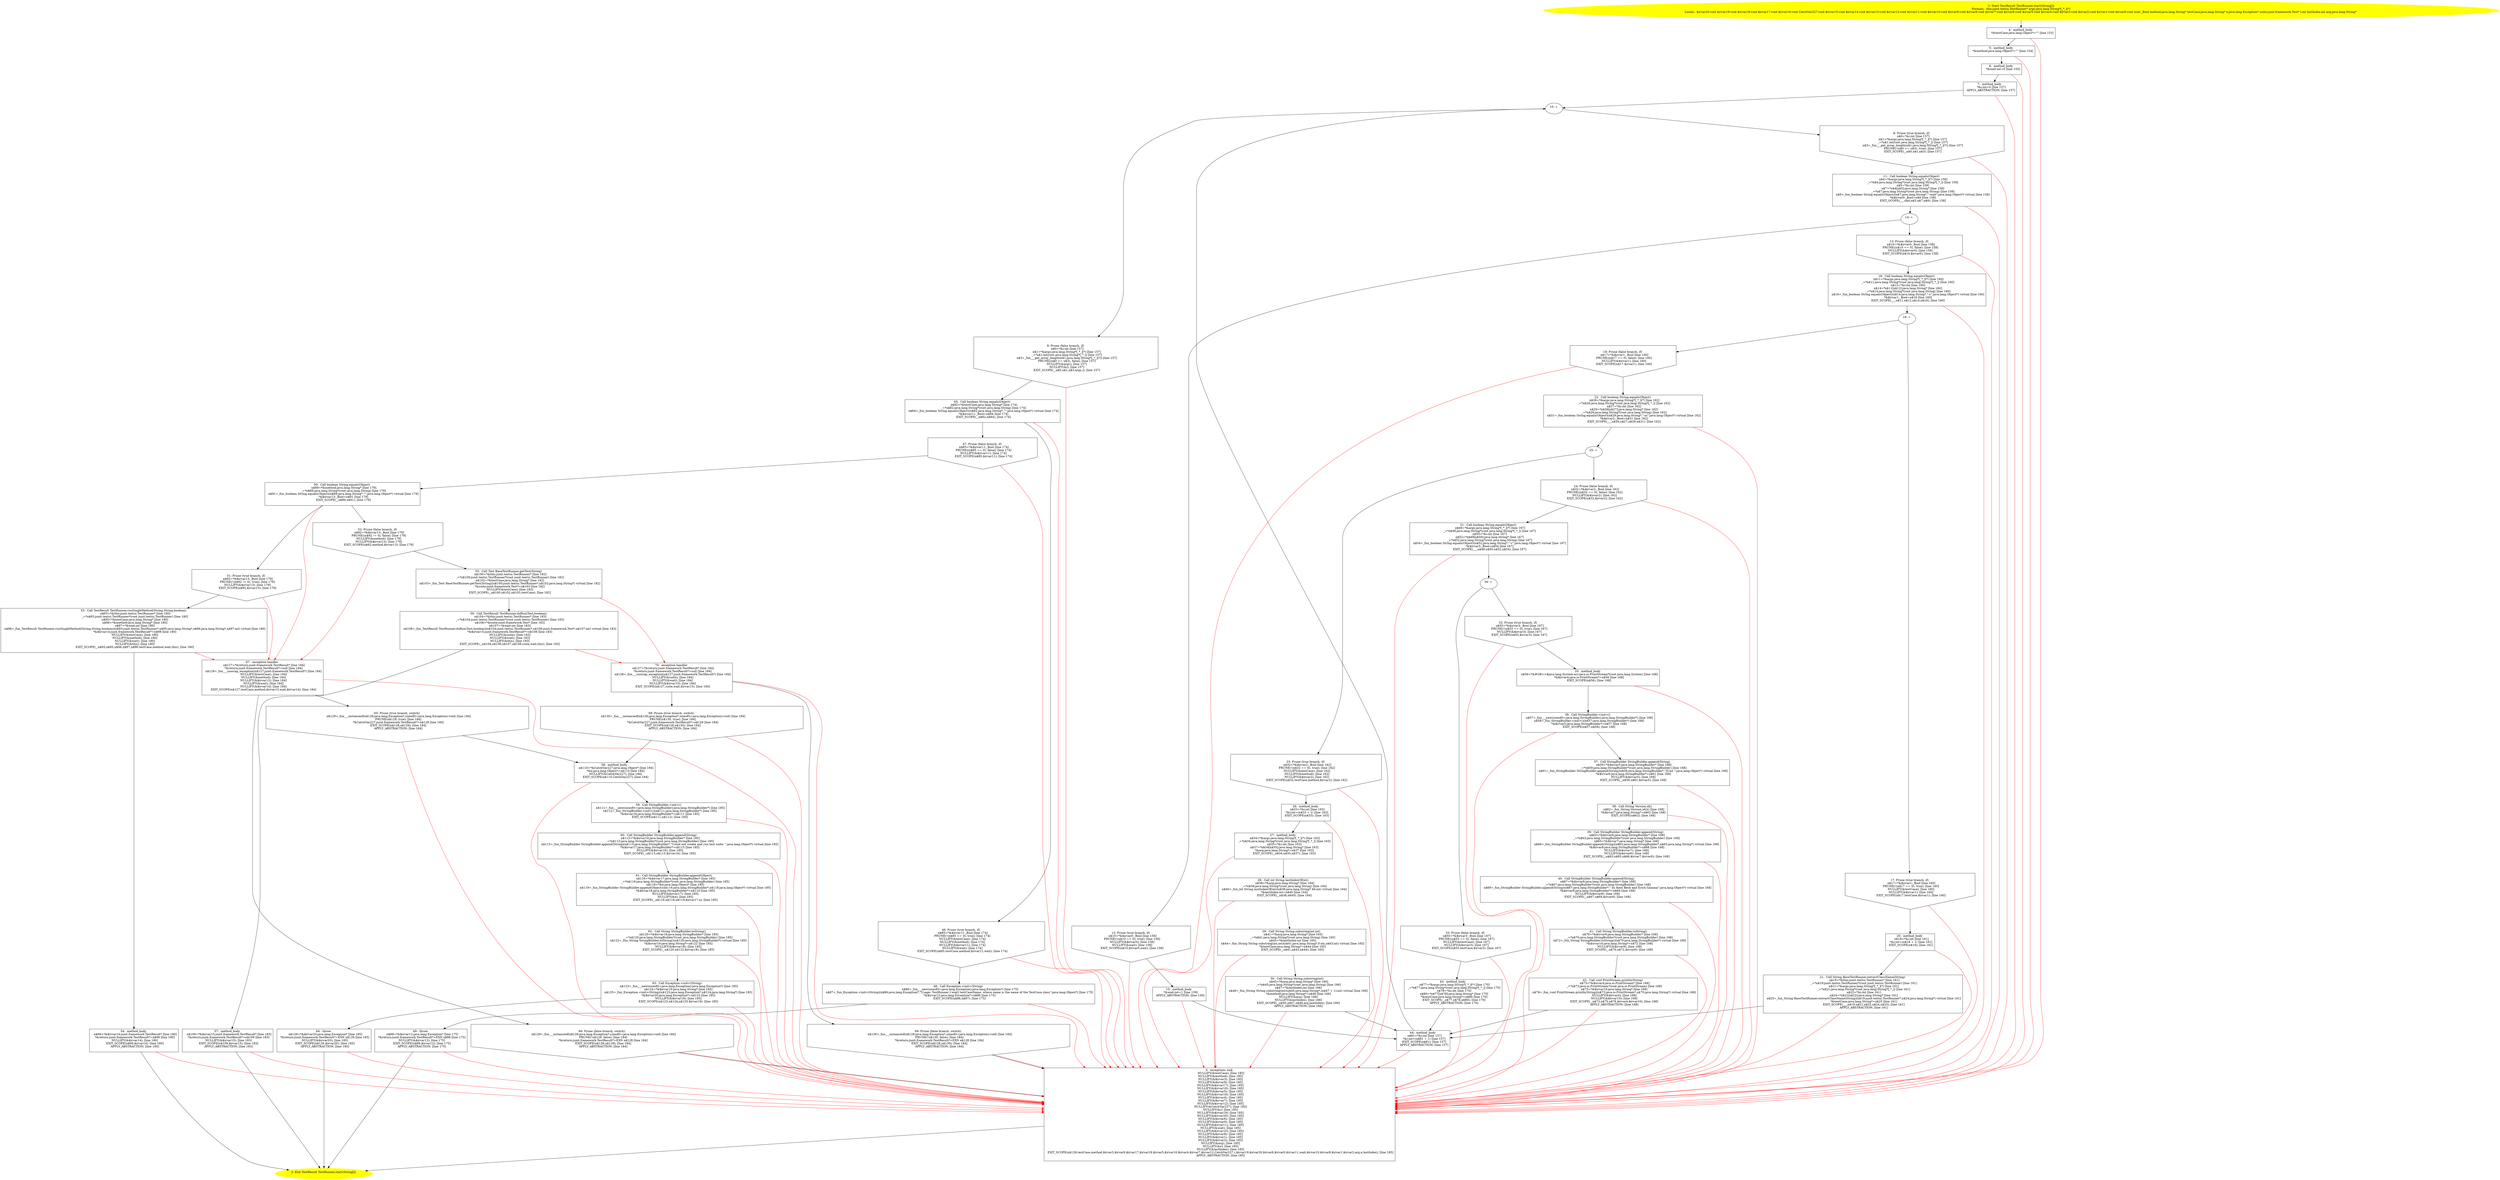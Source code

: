 /* @generated */
digraph cfg {
"junit.textui.TestRunner.start(java.lang.String[]):junit.framework.TestResult.4797564da1a560ee418d4e8c1b2e11b8_1" [label="1: Start TestResult TestRunner.start(String[])\nFormals:  this:junit.textui.TestRunner* args:java.lang.String*[_*_](*)\nLocals:  $irvar20:void $irvar19:void $irvar18:void $irvar17:void $irvar16:void CatchVar227:void $irvar15:void $irvar14:void $irvar13:void $irvar12:void $irvar11:void $irvar10:void $irvar9:void $irvar8:void $irvar7:void $irvar6:void $irvar5:void $irvar4:void $irvar3:void $irvar2:void $irvar1:void $irvar0:void wait:_Bool method:java.lang.String* testCase:java.lang.String* e:java.lang.Exception* suite:junit.framework.Test* i:int lastIndex:int arg:java.lang.String* \n  " color=yellow style=filled]
	

	 "junit.textui.TestRunner.start(java.lang.String[]):junit.framework.TestResult.4797564da1a560ee418d4e8c1b2e11b8_1" -> "junit.textui.TestRunner.start(java.lang.String[]):junit.framework.TestResult.4797564da1a560ee418d4e8c1b2e11b8_4" ;
"junit.textui.TestRunner.start(java.lang.String[]):junit.framework.TestResult.4797564da1a560ee418d4e8c1b2e11b8_2" [label="2: Exit TestResult TestRunner.start(String[]) \n  " color=yellow style=filled]
	

"junit.textui.TestRunner.start(java.lang.String[]):junit.framework.TestResult.4797564da1a560ee418d4e8c1b2e11b8_3" [label="3:  exceptions sink \n   NULLIFY(&testCase); [line 185]\n  NULLIFY(&method); [line 185]\n  NULLIFY(&$irvar3); [line 185]\n  NULLIFY(&$irvar9); [line 185]\n  NULLIFY(&$irvar17); [line 185]\n  NULLIFY(&$irvar18); [line 185]\n  NULLIFY(&$irvar5); [line 185]\n  NULLIFY(&$irvar16); [line 185]\n  NULLIFY(&$irvar4); [line 185]\n  NULLIFY(&$irvar7); [line 185]\n  NULLIFY(&$irvar12); [line 185]\n  NULLIFY(&CatchVar227); [line 185]\n  NULLIFY(&i); [line 185]\n  NULLIFY(&$irvar19); [line 185]\n  NULLIFY(&$irvar20); [line 185]\n  NULLIFY(&$irvar6); [line 185]\n  NULLIFY(&$irvar0); [line 185]\n  NULLIFY(&$irvar11); [line 185]\n  NULLIFY(&wait); [line 185]\n  NULLIFY(&$irvar10); [line 185]\n  NULLIFY(&$irvar8); [line 185]\n  NULLIFY(&$irvar1); [line 185]\n  NULLIFY(&$irvar2); [line 185]\n  NULLIFY(&arg); [line 185]\n  NULLIFY(&e); [line 185]\n  NULLIFY(&lastIndex); [line 185]\n  EXIT_SCOPE(n$128,testCase,method,$irvar3,$irvar9,$irvar17,$irvar18,$irvar5,$irvar16,$irvar4,$irvar7,$irvar12,CatchVar227,i,$irvar19,$irvar20,$irvar6,$irvar0,$irvar11,wait,$irvar10,$irvar8,$irvar1,$irvar2,arg,e,lastIndex); [line 185]\n  APPLY_ABSTRACTION; [line 185]\n " shape="box"]
	

	 "junit.textui.TestRunner.start(java.lang.String[]):junit.framework.TestResult.4797564da1a560ee418d4e8c1b2e11b8_3" -> "junit.textui.TestRunner.start(java.lang.String[]):junit.framework.TestResult.4797564da1a560ee418d4e8c1b2e11b8_2" ;
"junit.textui.TestRunner.start(java.lang.String[]):junit.framework.TestResult.4797564da1a560ee418d4e8c1b2e11b8_4" [label="4:  method_body \n   *&testCase:java.lang.Object*=\"\" [line 153]\n " shape="box"]
	

	 "junit.textui.TestRunner.start(java.lang.String[]):junit.framework.TestResult.4797564da1a560ee418d4e8c1b2e11b8_4" -> "junit.textui.TestRunner.start(java.lang.String[]):junit.framework.TestResult.4797564da1a560ee418d4e8c1b2e11b8_5" ;
	 "junit.textui.TestRunner.start(java.lang.String[]):junit.framework.TestResult.4797564da1a560ee418d4e8c1b2e11b8_4" -> "junit.textui.TestRunner.start(java.lang.String[]):junit.framework.TestResult.4797564da1a560ee418d4e8c1b2e11b8_3" [color="red" ];
"junit.textui.TestRunner.start(java.lang.String[]):junit.framework.TestResult.4797564da1a560ee418d4e8c1b2e11b8_5" [label="5:  method_body \n   *&method:java.lang.Object*=\"\" [line 154]\n " shape="box"]
	

	 "junit.textui.TestRunner.start(java.lang.String[]):junit.framework.TestResult.4797564da1a560ee418d4e8c1b2e11b8_5" -> "junit.textui.TestRunner.start(java.lang.String[]):junit.framework.TestResult.4797564da1a560ee418d4e8c1b2e11b8_6" ;
	 "junit.textui.TestRunner.start(java.lang.String[]):junit.framework.TestResult.4797564da1a560ee418d4e8c1b2e11b8_5" -> "junit.textui.TestRunner.start(java.lang.String[]):junit.framework.TestResult.4797564da1a560ee418d4e8c1b2e11b8_3" [color="red" ];
"junit.textui.TestRunner.start(java.lang.String[]):junit.framework.TestResult.4797564da1a560ee418d4e8c1b2e11b8_6" [label="6:  method_body \n   *&wait:int=0 [line 155]\n " shape="box"]
	

	 "junit.textui.TestRunner.start(java.lang.String[]):junit.framework.TestResult.4797564da1a560ee418d4e8c1b2e11b8_6" -> "junit.textui.TestRunner.start(java.lang.String[]):junit.framework.TestResult.4797564da1a560ee418d4e8c1b2e11b8_7" ;
	 "junit.textui.TestRunner.start(java.lang.String[]):junit.framework.TestResult.4797564da1a560ee418d4e8c1b2e11b8_6" -> "junit.textui.TestRunner.start(java.lang.String[]):junit.framework.TestResult.4797564da1a560ee418d4e8c1b2e11b8_3" [color="red" ];
"junit.textui.TestRunner.start(java.lang.String[]):junit.framework.TestResult.4797564da1a560ee418d4e8c1b2e11b8_7" [label="7:  method_body \n   *&i:int=0 [line 157]\n  APPLY_ABSTRACTION; [line 157]\n " shape="box"]
	

	 "junit.textui.TestRunner.start(java.lang.String[]):junit.framework.TestResult.4797564da1a560ee418d4e8c1b2e11b8_7" -> "junit.textui.TestRunner.start(java.lang.String[]):junit.framework.TestResult.4797564da1a560ee418d4e8c1b2e11b8_10" ;
	 "junit.textui.TestRunner.start(java.lang.String[]):junit.framework.TestResult.4797564da1a560ee418d4e8c1b2e11b8_7" -> "junit.textui.TestRunner.start(java.lang.String[]):junit.framework.TestResult.4797564da1a560ee418d4e8c1b2e11b8_3" [color="red" ];
"junit.textui.TestRunner.start(java.lang.String[]):junit.framework.TestResult.4797564da1a560ee418d4e8c1b2e11b8_8" [label="8: Prune (true branch, if) \n   n$0=*&i:int [line 157]\n  n$1=*&args:java.lang.String*[_*_](*) [line 157]\n  _=*n$1:int(root java.lang.String*[_*_]) [line 157]\n  n$3=_fun___get_array_length(n$1:java.lang.String*[_*_](*)) [line 157]\n  PRUNE(!(n$0 >= n$3), true); [line 157]\n  EXIT_SCOPE(_,n$0,n$1,n$3); [line 157]\n " shape="invhouse"]
	

	 "junit.textui.TestRunner.start(java.lang.String[]):junit.framework.TestResult.4797564da1a560ee418d4e8c1b2e11b8_8" -> "junit.textui.TestRunner.start(java.lang.String[]):junit.framework.TestResult.4797564da1a560ee418d4e8c1b2e11b8_11" ;
	 "junit.textui.TestRunner.start(java.lang.String[]):junit.framework.TestResult.4797564da1a560ee418d4e8c1b2e11b8_8" -> "junit.textui.TestRunner.start(java.lang.String[]):junit.framework.TestResult.4797564da1a560ee418d4e8c1b2e11b8_3" [color="red" ];
"junit.textui.TestRunner.start(java.lang.String[]):junit.framework.TestResult.4797564da1a560ee418d4e8c1b2e11b8_9" [label="9: Prune (false branch, if) \n   n$0=*&i:int [line 157]\n  n$1=*&args:java.lang.String*[_*_](*) [line 157]\n  _=*n$1:int(root java.lang.String*[_*_]) [line 157]\n  n$3=_fun___get_array_length(n$1:java.lang.String*[_*_](*)) [line 157]\n  PRUNE((n$0 >= n$3), false); [line 157]\n  NULLIFY(&args); [line 157]\n  NULLIFY(&i); [line 157]\n  EXIT_SCOPE(_,n$0,n$1,n$3,args,i); [line 157]\n " shape="invhouse"]
	

	 "junit.textui.TestRunner.start(java.lang.String[]):junit.framework.TestResult.4797564da1a560ee418d4e8c1b2e11b8_9" -> "junit.textui.TestRunner.start(java.lang.String[]):junit.framework.TestResult.4797564da1a560ee418d4e8c1b2e11b8_45" ;
	 "junit.textui.TestRunner.start(java.lang.String[]):junit.framework.TestResult.4797564da1a560ee418d4e8c1b2e11b8_9" -> "junit.textui.TestRunner.start(java.lang.String[]):junit.framework.TestResult.4797564da1a560ee418d4e8c1b2e11b8_3" [color="red" ];
"junit.textui.TestRunner.start(java.lang.String[]):junit.framework.TestResult.4797564da1a560ee418d4e8c1b2e11b8_10" [label="10: + \n  " ]
	

	 "junit.textui.TestRunner.start(java.lang.String[]):junit.framework.TestResult.4797564da1a560ee418d4e8c1b2e11b8_10" -> "junit.textui.TestRunner.start(java.lang.String[]):junit.framework.TestResult.4797564da1a560ee418d4e8c1b2e11b8_8" ;
	 "junit.textui.TestRunner.start(java.lang.String[]):junit.framework.TestResult.4797564da1a560ee418d4e8c1b2e11b8_10" -> "junit.textui.TestRunner.start(java.lang.String[]):junit.framework.TestResult.4797564da1a560ee418d4e8c1b2e11b8_9" ;
"junit.textui.TestRunner.start(java.lang.String[]):junit.framework.TestResult.4797564da1a560ee418d4e8c1b2e11b8_11" [label="11:  Call boolean String.equals(Object) \n   n$4=*&args:java.lang.String*[_*_](*) [line 158]\n  _=*n$4:java.lang.String*(root java.lang.String*[_*_]) [line 158]\n  n$5=*&i:int [line 158]\n  n$7=*n$4[n$5]:java.lang.String* [line 158]\n  _=*n$7:java.lang.String*(root java.lang.String) [line 158]\n  n$9=_fun_boolean String.equals(Object)(n$7:java.lang.String*,\"-wait\":java.lang.Object*) virtual [line 158]\n  *&$irvar0:_Bool=n$9 [line 158]\n  EXIT_SCOPE(_,_,n$4,n$5,n$7,n$9); [line 158]\n " shape="box"]
	

	 "junit.textui.TestRunner.start(java.lang.String[]):junit.framework.TestResult.4797564da1a560ee418d4e8c1b2e11b8_11" -> "junit.textui.TestRunner.start(java.lang.String[]):junit.framework.TestResult.4797564da1a560ee418d4e8c1b2e11b8_14" ;
	 "junit.textui.TestRunner.start(java.lang.String[]):junit.framework.TestResult.4797564da1a560ee418d4e8c1b2e11b8_11" -> "junit.textui.TestRunner.start(java.lang.String[]):junit.framework.TestResult.4797564da1a560ee418d4e8c1b2e11b8_3" [color="red" ];
"junit.textui.TestRunner.start(java.lang.String[]):junit.framework.TestResult.4797564da1a560ee418d4e8c1b2e11b8_12" [label="12: Prune (true branch, if) \n   n$10=*&$irvar0:_Bool [line 158]\n  PRUNE(!(n$10 == 0), true); [line 158]\n  NULLIFY(&$irvar0); [line 158]\n  NULLIFY(&wait); [line 158]\n  EXIT_SCOPE(n$10,$irvar0,wait); [line 158]\n " shape="invhouse"]
	

	 "junit.textui.TestRunner.start(java.lang.String[]):junit.framework.TestResult.4797564da1a560ee418d4e8c1b2e11b8_12" -> "junit.textui.TestRunner.start(java.lang.String[]):junit.framework.TestResult.4797564da1a560ee418d4e8c1b2e11b8_15" ;
	 "junit.textui.TestRunner.start(java.lang.String[]):junit.framework.TestResult.4797564da1a560ee418d4e8c1b2e11b8_12" -> "junit.textui.TestRunner.start(java.lang.String[]):junit.framework.TestResult.4797564da1a560ee418d4e8c1b2e11b8_3" [color="red" ];
"junit.textui.TestRunner.start(java.lang.String[]):junit.framework.TestResult.4797564da1a560ee418d4e8c1b2e11b8_13" [label="13: Prune (false branch, if) \n   n$10=*&$irvar0:_Bool [line 158]\n  PRUNE((n$10 == 0), false); [line 158]\n  NULLIFY(&$irvar0); [line 158]\n  EXIT_SCOPE(n$10,$irvar0); [line 158]\n " shape="invhouse"]
	

	 "junit.textui.TestRunner.start(java.lang.String[]):junit.framework.TestResult.4797564da1a560ee418d4e8c1b2e11b8_13" -> "junit.textui.TestRunner.start(java.lang.String[]):junit.framework.TestResult.4797564da1a560ee418d4e8c1b2e11b8_16" ;
	 "junit.textui.TestRunner.start(java.lang.String[]):junit.framework.TestResult.4797564da1a560ee418d4e8c1b2e11b8_13" -> "junit.textui.TestRunner.start(java.lang.String[]):junit.framework.TestResult.4797564da1a560ee418d4e8c1b2e11b8_3" [color="red" ];
"junit.textui.TestRunner.start(java.lang.String[]):junit.framework.TestResult.4797564da1a560ee418d4e8c1b2e11b8_14" [label="14: + \n  " ]
	

	 "junit.textui.TestRunner.start(java.lang.String[]):junit.framework.TestResult.4797564da1a560ee418d4e8c1b2e11b8_14" -> "junit.textui.TestRunner.start(java.lang.String[]):junit.framework.TestResult.4797564da1a560ee418d4e8c1b2e11b8_12" ;
	 "junit.textui.TestRunner.start(java.lang.String[]):junit.framework.TestResult.4797564da1a560ee418d4e8c1b2e11b8_14" -> "junit.textui.TestRunner.start(java.lang.String[]):junit.framework.TestResult.4797564da1a560ee418d4e8c1b2e11b8_13" ;
"junit.textui.TestRunner.start(java.lang.String[]):junit.framework.TestResult.4797564da1a560ee418d4e8c1b2e11b8_15" [label="15:  method_body \n   *&wait:int=1 [line 159]\n  APPLY_ABSTRACTION; [line 159]\n " shape="box"]
	

	 "junit.textui.TestRunner.start(java.lang.String[]):junit.framework.TestResult.4797564da1a560ee418d4e8c1b2e11b8_15" -> "junit.textui.TestRunner.start(java.lang.String[]):junit.framework.TestResult.4797564da1a560ee418d4e8c1b2e11b8_44" ;
	 "junit.textui.TestRunner.start(java.lang.String[]):junit.framework.TestResult.4797564da1a560ee418d4e8c1b2e11b8_15" -> "junit.textui.TestRunner.start(java.lang.String[]):junit.framework.TestResult.4797564da1a560ee418d4e8c1b2e11b8_3" [color="red" ];
"junit.textui.TestRunner.start(java.lang.String[]):junit.framework.TestResult.4797564da1a560ee418d4e8c1b2e11b8_16" [label="16:  Call boolean String.equals(Object) \n   n$11=*&args:java.lang.String*[_*_](*) [line 160]\n  _=*n$11:java.lang.String*(root java.lang.String*[_*_]) [line 160]\n  n$12=*&i:int [line 160]\n  n$14=*n$11[n$12]:java.lang.String* [line 160]\n  _=*n$14:java.lang.String*(root java.lang.String) [line 160]\n  n$16=_fun_boolean String.equals(Object)(n$14:java.lang.String*,\"-c\":java.lang.Object*) virtual [line 160]\n  *&$irvar1:_Bool=n$16 [line 160]\n  EXIT_SCOPE(_,_,n$11,n$12,n$14,n$16); [line 160]\n " shape="box"]
	

	 "junit.textui.TestRunner.start(java.lang.String[]):junit.framework.TestResult.4797564da1a560ee418d4e8c1b2e11b8_16" -> "junit.textui.TestRunner.start(java.lang.String[]):junit.framework.TestResult.4797564da1a560ee418d4e8c1b2e11b8_19" ;
	 "junit.textui.TestRunner.start(java.lang.String[]):junit.framework.TestResult.4797564da1a560ee418d4e8c1b2e11b8_16" -> "junit.textui.TestRunner.start(java.lang.String[]):junit.framework.TestResult.4797564da1a560ee418d4e8c1b2e11b8_3" [color="red" ];
"junit.textui.TestRunner.start(java.lang.String[]):junit.framework.TestResult.4797564da1a560ee418d4e8c1b2e11b8_17" [label="17: Prune (true branch, if) \n   n$17=*&$irvar1:_Bool [line 160]\n  PRUNE(!(n$17 == 0), true); [line 160]\n  NULLIFY(&testCase); [line 160]\n  NULLIFY(&$irvar1); [line 160]\n  EXIT_SCOPE(n$17,testCase,$irvar1); [line 160]\n " shape="invhouse"]
	

	 "junit.textui.TestRunner.start(java.lang.String[]):junit.framework.TestResult.4797564da1a560ee418d4e8c1b2e11b8_17" -> "junit.textui.TestRunner.start(java.lang.String[]):junit.framework.TestResult.4797564da1a560ee418d4e8c1b2e11b8_20" ;
	 "junit.textui.TestRunner.start(java.lang.String[]):junit.framework.TestResult.4797564da1a560ee418d4e8c1b2e11b8_17" -> "junit.textui.TestRunner.start(java.lang.String[]):junit.framework.TestResult.4797564da1a560ee418d4e8c1b2e11b8_3" [color="red" ];
"junit.textui.TestRunner.start(java.lang.String[]):junit.framework.TestResult.4797564da1a560ee418d4e8c1b2e11b8_18" [label="18: Prune (false branch, if) \n   n$17=*&$irvar1:_Bool [line 160]\n  PRUNE((n$17 == 0), false); [line 160]\n  NULLIFY(&$irvar1); [line 160]\n  EXIT_SCOPE(n$17,$irvar1); [line 160]\n " shape="invhouse"]
	

	 "junit.textui.TestRunner.start(java.lang.String[]):junit.framework.TestResult.4797564da1a560ee418d4e8c1b2e11b8_18" -> "junit.textui.TestRunner.start(java.lang.String[]):junit.framework.TestResult.4797564da1a560ee418d4e8c1b2e11b8_22" ;
	 "junit.textui.TestRunner.start(java.lang.String[]):junit.framework.TestResult.4797564da1a560ee418d4e8c1b2e11b8_18" -> "junit.textui.TestRunner.start(java.lang.String[]):junit.framework.TestResult.4797564da1a560ee418d4e8c1b2e11b8_3" [color="red" ];
"junit.textui.TestRunner.start(java.lang.String[]):junit.framework.TestResult.4797564da1a560ee418d4e8c1b2e11b8_19" [label="19: + \n  " ]
	

	 "junit.textui.TestRunner.start(java.lang.String[]):junit.framework.TestResult.4797564da1a560ee418d4e8c1b2e11b8_19" -> "junit.textui.TestRunner.start(java.lang.String[]):junit.framework.TestResult.4797564da1a560ee418d4e8c1b2e11b8_17" ;
	 "junit.textui.TestRunner.start(java.lang.String[]):junit.framework.TestResult.4797564da1a560ee418d4e8c1b2e11b8_19" -> "junit.textui.TestRunner.start(java.lang.String[]):junit.framework.TestResult.4797564da1a560ee418d4e8c1b2e11b8_18" ;
"junit.textui.TestRunner.start(java.lang.String[]):junit.framework.TestResult.4797564da1a560ee418d4e8c1b2e11b8_20" [label="20:  method_body \n   n$18=*&i:int [line 161]\n  *&i:int=(n$18 + 1) [line 161]\n  EXIT_SCOPE(n$18); [line 161]\n " shape="box"]
	

	 "junit.textui.TestRunner.start(java.lang.String[]):junit.framework.TestResult.4797564da1a560ee418d4e8c1b2e11b8_20" -> "junit.textui.TestRunner.start(java.lang.String[]):junit.framework.TestResult.4797564da1a560ee418d4e8c1b2e11b8_21" ;
	 "junit.textui.TestRunner.start(java.lang.String[]):junit.framework.TestResult.4797564da1a560ee418d4e8c1b2e11b8_20" -> "junit.textui.TestRunner.start(java.lang.String[]):junit.framework.TestResult.4797564da1a560ee418d4e8c1b2e11b8_3" [color="red" ];
"junit.textui.TestRunner.start(java.lang.String[]):junit.framework.TestResult.4797564da1a560ee418d4e8c1b2e11b8_21" [label="21:  Call String BaseTestRunner.extractClassName(String) \n   n$19=*&this:junit.textui.TestRunner* [line 161]\n  _=*n$19:junit.textui.TestRunner*(root junit.textui.TestRunner) [line 161]\n  n$21=*&args:java.lang.String*[_*_](*) [line 161]\n  _=*n$21:java.lang.String*(root java.lang.String*[_*_]) [line 161]\n  n$22=*&i:int [line 161]\n  n$24=*n$21[n$22]:java.lang.String* [line 161]\n  n$25=_fun_String BaseTestRunner.extractClassName(String)(n$19:junit.textui.TestRunner*,n$24:java.lang.String*) virtual [line 161]\n  *&testCase:java.lang.String*=n$25 [line 161]\n  EXIT_SCOPE(_,_,n$19,n$21,n$22,n$24,n$25); [line 161]\n  APPLY_ABSTRACTION; [line 161]\n " shape="box"]
	

	 "junit.textui.TestRunner.start(java.lang.String[]):junit.framework.TestResult.4797564da1a560ee418d4e8c1b2e11b8_21" -> "junit.textui.TestRunner.start(java.lang.String[]):junit.framework.TestResult.4797564da1a560ee418d4e8c1b2e11b8_44" ;
	 "junit.textui.TestRunner.start(java.lang.String[]):junit.framework.TestResult.4797564da1a560ee418d4e8c1b2e11b8_21" -> "junit.textui.TestRunner.start(java.lang.String[]):junit.framework.TestResult.4797564da1a560ee418d4e8c1b2e11b8_3" [color="red" ];
"junit.textui.TestRunner.start(java.lang.String[]):junit.framework.TestResult.4797564da1a560ee418d4e8c1b2e11b8_22" [label="22:  Call boolean String.equals(Object) \n   n$26=*&args:java.lang.String*[_*_](*) [line 162]\n  _=*n$26:java.lang.String*(root java.lang.String*[_*_]) [line 162]\n  n$27=*&i:int [line 162]\n  n$29=*n$26[n$27]:java.lang.String* [line 162]\n  _=*n$29:java.lang.String*(root java.lang.String) [line 162]\n  n$31=_fun_boolean String.equals(Object)(n$29:java.lang.String*,\"-m\":java.lang.Object*) virtual [line 162]\n  *&$irvar2:_Bool=n$31 [line 162]\n  EXIT_SCOPE(_,_,n$26,n$27,n$29,n$31); [line 162]\n " shape="box"]
	

	 "junit.textui.TestRunner.start(java.lang.String[]):junit.framework.TestResult.4797564da1a560ee418d4e8c1b2e11b8_22" -> "junit.textui.TestRunner.start(java.lang.String[]):junit.framework.TestResult.4797564da1a560ee418d4e8c1b2e11b8_25" ;
	 "junit.textui.TestRunner.start(java.lang.String[]):junit.framework.TestResult.4797564da1a560ee418d4e8c1b2e11b8_22" -> "junit.textui.TestRunner.start(java.lang.String[]):junit.framework.TestResult.4797564da1a560ee418d4e8c1b2e11b8_3" [color="red" ];
"junit.textui.TestRunner.start(java.lang.String[]):junit.framework.TestResult.4797564da1a560ee418d4e8c1b2e11b8_23" [label="23: Prune (true branch, if) \n   n$32=*&$irvar2:_Bool [line 162]\n  PRUNE(!(n$32 == 0), true); [line 162]\n  NULLIFY(&testCase); [line 162]\n  NULLIFY(&method); [line 162]\n  NULLIFY(&$irvar2); [line 162]\n  EXIT_SCOPE(n$32,testCase,method,$irvar2); [line 162]\n " shape="invhouse"]
	

	 "junit.textui.TestRunner.start(java.lang.String[]):junit.framework.TestResult.4797564da1a560ee418d4e8c1b2e11b8_23" -> "junit.textui.TestRunner.start(java.lang.String[]):junit.framework.TestResult.4797564da1a560ee418d4e8c1b2e11b8_26" ;
	 "junit.textui.TestRunner.start(java.lang.String[]):junit.framework.TestResult.4797564da1a560ee418d4e8c1b2e11b8_23" -> "junit.textui.TestRunner.start(java.lang.String[]):junit.framework.TestResult.4797564da1a560ee418d4e8c1b2e11b8_3" [color="red" ];
"junit.textui.TestRunner.start(java.lang.String[]):junit.framework.TestResult.4797564da1a560ee418d4e8c1b2e11b8_24" [label="24: Prune (false branch, if) \n   n$32=*&$irvar2:_Bool [line 162]\n  PRUNE((n$32 == 0), false); [line 162]\n  NULLIFY(&$irvar2); [line 162]\n  EXIT_SCOPE(n$32,$irvar2); [line 162]\n " shape="invhouse"]
	

	 "junit.textui.TestRunner.start(java.lang.String[]):junit.framework.TestResult.4797564da1a560ee418d4e8c1b2e11b8_24" -> "junit.textui.TestRunner.start(java.lang.String[]):junit.framework.TestResult.4797564da1a560ee418d4e8c1b2e11b8_31" ;
	 "junit.textui.TestRunner.start(java.lang.String[]):junit.framework.TestResult.4797564da1a560ee418d4e8c1b2e11b8_24" -> "junit.textui.TestRunner.start(java.lang.String[]):junit.framework.TestResult.4797564da1a560ee418d4e8c1b2e11b8_3" [color="red" ];
"junit.textui.TestRunner.start(java.lang.String[]):junit.framework.TestResult.4797564da1a560ee418d4e8c1b2e11b8_25" [label="25: + \n  " ]
	

	 "junit.textui.TestRunner.start(java.lang.String[]):junit.framework.TestResult.4797564da1a560ee418d4e8c1b2e11b8_25" -> "junit.textui.TestRunner.start(java.lang.String[]):junit.framework.TestResult.4797564da1a560ee418d4e8c1b2e11b8_23" ;
	 "junit.textui.TestRunner.start(java.lang.String[]):junit.framework.TestResult.4797564da1a560ee418d4e8c1b2e11b8_25" -> "junit.textui.TestRunner.start(java.lang.String[]):junit.framework.TestResult.4797564da1a560ee418d4e8c1b2e11b8_24" ;
"junit.textui.TestRunner.start(java.lang.String[]):junit.framework.TestResult.4797564da1a560ee418d4e8c1b2e11b8_26" [label="26:  method_body \n   n$33=*&i:int [line 163]\n  *&i:int=(n$33 + 1) [line 163]\n  EXIT_SCOPE(n$33); [line 163]\n " shape="box"]
	

	 "junit.textui.TestRunner.start(java.lang.String[]):junit.framework.TestResult.4797564da1a560ee418d4e8c1b2e11b8_26" -> "junit.textui.TestRunner.start(java.lang.String[]):junit.framework.TestResult.4797564da1a560ee418d4e8c1b2e11b8_27" ;
	 "junit.textui.TestRunner.start(java.lang.String[]):junit.framework.TestResult.4797564da1a560ee418d4e8c1b2e11b8_26" -> "junit.textui.TestRunner.start(java.lang.String[]):junit.framework.TestResult.4797564da1a560ee418d4e8c1b2e11b8_3" [color="red" ];
"junit.textui.TestRunner.start(java.lang.String[]):junit.framework.TestResult.4797564da1a560ee418d4e8c1b2e11b8_27" [label="27:  method_body \n   n$34=*&args:java.lang.String*[_*_](*) [line 163]\n  _=*n$34:java.lang.String*(root java.lang.String*[_*_]) [line 163]\n  n$35=*&i:int [line 163]\n  n$37=*n$34[n$35]:java.lang.String* [line 163]\n  *&arg:java.lang.String*=n$37 [line 163]\n  EXIT_SCOPE(_,n$34,n$35,n$37); [line 163]\n " shape="box"]
	

	 "junit.textui.TestRunner.start(java.lang.String[]):junit.framework.TestResult.4797564da1a560ee418d4e8c1b2e11b8_27" -> "junit.textui.TestRunner.start(java.lang.String[]):junit.framework.TestResult.4797564da1a560ee418d4e8c1b2e11b8_28" ;
	 "junit.textui.TestRunner.start(java.lang.String[]):junit.framework.TestResult.4797564da1a560ee418d4e8c1b2e11b8_27" -> "junit.textui.TestRunner.start(java.lang.String[]):junit.framework.TestResult.4797564da1a560ee418d4e8c1b2e11b8_3" [color="red" ];
"junit.textui.TestRunner.start(java.lang.String[]):junit.framework.TestResult.4797564da1a560ee418d4e8c1b2e11b8_28" [label="28:  Call int String.lastIndexOf(int) \n   n$38=*&arg:java.lang.String* [line 164]\n  _=*n$38:java.lang.String*(root java.lang.String) [line 164]\n  n$40=_fun_int String.lastIndexOf(int)(n$38:java.lang.String*,46:int) virtual [line 164]\n  *&lastIndex:int=n$40 [line 164]\n  EXIT_SCOPE(_,n$38,n$40); [line 164]\n " shape="box"]
	

	 "junit.textui.TestRunner.start(java.lang.String[]):junit.framework.TestResult.4797564da1a560ee418d4e8c1b2e11b8_28" -> "junit.textui.TestRunner.start(java.lang.String[]):junit.framework.TestResult.4797564da1a560ee418d4e8c1b2e11b8_29" ;
	 "junit.textui.TestRunner.start(java.lang.String[]):junit.framework.TestResult.4797564da1a560ee418d4e8c1b2e11b8_28" -> "junit.textui.TestRunner.start(java.lang.String[]):junit.framework.TestResult.4797564da1a560ee418d4e8c1b2e11b8_3" [color="red" ];
"junit.textui.TestRunner.start(java.lang.String[]):junit.framework.TestResult.4797564da1a560ee418d4e8c1b2e11b8_29" [label="29:  Call String String.substring(int,int) \n   n$41=*&arg:java.lang.String* [line 165]\n  _=*n$41:java.lang.String*(root java.lang.String) [line 165]\n  n$43=*&lastIndex:int [line 165]\n  n$44=_fun_String String.substring(int,int)(n$41:java.lang.String*,0:int,n$43:int) virtual [line 165]\n  *&testCase:java.lang.String*=n$44 [line 165]\n  EXIT_SCOPE(_,n$41,n$43,n$44); [line 165]\n " shape="box"]
	

	 "junit.textui.TestRunner.start(java.lang.String[]):junit.framework.TestResult.4797564da1a560ee418d4e8c1b2e11b8_29" -> "junit.textui.TestRunner.start(java.lang.String[]):junit.framework.TestResult.4797564da1a560ee418d4e8c1b2e11b8_30" ;
	 "junit.textui.TestRunner.start(java.lang.String[]):junit.framework.TestResult.4797564da1a560ee418d4e8c1b2e11b8_29" -> "junit.textui.TestRunner.start(java.lang.String[]):junit.framework.TestResult.4797564da1a560ee418d4e8c1b2e11b8_3" [color="red" ];
"junit.textui.TestRunner.start(java.lang.String[]):junit.framework.TestResult.4797564da1a560ee418d4e8c1b2e11b8_30" [label="30:  Call String String.substring(int) \n   n$45=*&arg:java.lang.String* [line 166]\n  _=*n$45:java.lang.String*(root java.lang.String) [line 166]\n  n$47=*&lastIndex:int [line 166]\n  n$48=_fun_String String.substring(int)(n$45:java.lang.String*,(n$47 + 1):int) virtual [line 166]\n  *&method:java.lang.String*=n$48 [line 166]\n  NULLIFY(&arg); [line 166]\n  NULLIFY(&lastIndex); [line 166]\n  EXIT_SCOPE(_,n$45,n$47,n$48,arg,lastIndex); [line 166]\n  APPLY_ABSTRACTION; [line 166]\n " shape="box"]
	

	 "junit.textui.TestRunner.start(java.lang.String[]):junit.framework.TestResult.4797564da1a560ee418d4e8c1b2e11b8_30" -> "junit.textui.TestRunner.start(java.lang.String[]):junit.framework.TestResult.4797564da1a560ee418d4e8c1b2e11b8_44" ;
	 "junit.textui.TestRunner.start(java.lang.String[]):junit.framework.TestResult.4797564da1a560ee418d4e8c1b2e11b8_30" -> "junit.textui.TestRunner.start(java.lang.String[]):junit.framework.TestResult.4797564da1a560ee418d4e8c1b2e11b8_3" [color="red" ];
"junit.textui.TestRunner.start(java.lang.String[]):junit.framework.TestResult.4797564da1a560ee418d4e8c1b2e11b8_31" [label="31:  Call boolean String.equals(Object) \n   n$49=*&args:java.lang.String*[_*_](*) [line 167]\n  _=*n$49:java.lang.String*(root java.lang.String*[_*_]) [line 167]\n  n$50=*&i:int [line 167]\n  n$52=*n$49[n$50]:java.lang.String* [line 167]\n  _=*n$52:java.lang.String*(root java.lang.String) [line 167]\n  n$54=_fun_boolean String.equals(Object)(n$52:java.lang.String*,\"-v\":java.lang.Object*) virtual [line 167]\n  *&$irvar3:_Bool=n$54 [line 167]\n  EXIT_SCOPE(_,_,n$49,n$50,n$52,n$54); [line 167]\n " shape="box"]
	

	 "junit.textui.TestRunner.start(java.lang.String[]):junit.framework.TestResult.4797564da1a560ee418d4e8c1b2e11b8_31" -> "junit.textui.TestRunner.start(java.lang.String[]):junit.framework.TestResult.4797564da1a560ee418d4e8c1b2e11b8_34" ;
	 "junit.textui.TestRunner.start(java.lang.String[]):junit.framework.TestResult.4797564da1a560ee418d4e8c1b2e11b8_31" -> "junit.textui.TestRunner.start(java.lang.String[]):junit.framework.TestResult.4797564da1a560ee418d4e8c1b2e11b8_3" [color="red" ];
"junit.textui.TestRunner.start(java.lang.String[]):junit.framework.TestResult.4797564da1a560ee418d4e8c1b2e11b8_32" [label="32: Prune (true branch, if) \n   n$55=*&$irvar3:_Bool [line 167]\n  PRUNE(!(n$55 == 0), true); [line 167]\n  NULLIFY(&$irvar3); [line 167]\n  EXIT_SCOPE(n$55,$irvar3); [line 167]\n " shape="invhouse"]
	

	 "junit.textui.TestRunner.start(java.lang.String[]):junit.framework.TestResult.4797564da1a560ee418d4e8c1b2e11b8_32" -> "junit.textui.TestRunner.start(java.lang.String[]):junit.framework.TestResult.4797564da1a560ee418d4e8c1b2e11b8_35" ;
	 "junit.textui.TestRunner.start(java.lang.String[]):junit.framework.TestResult.4797564da1a560ee418d4e8c1b2e11b8_32" -> "junit.textui.TestRunner.start(java.lang.String[]):junit.framework.TestResult.4797564da1a560ee418d4e8c1b2e11b8_3" [color="red" ];
"junit.textui.TestRunner.start(java.lang.String[]):junit.framework.TestResult.4797564da1a560ee418d4e8c1b2e11b8_33" [label="33: Prune (false branch, if) \n   n$55=*&$irvar3:_Bool [line 167]\n  PRUNE((n$55 == 0), false); [line 167]\n  NULLIFY(&testCase); [line 167]\n  NULLIFY(&$irvar3); [line 167]\n  EXIT_SCOPE(n$55,testCase,$irvar3); [line 167]\n " shape="invhouse"]
	

	 "junit.textui.TestRunner.start(java.lang.String[]):junit.framework.TestResult.4797564da1a560ee418d4e8c1b2e11b8_33" -> "junit.textui.TestRunner.start(java.lang.String[]):junit.framework.TestResult.4797564da1a560ee418d4e8c1b2e11b8_43" ;
	 "junit.textui.TestRunner.start(java.lang.String[]):junit.framework.TestResult.4797564da1a560ee418d4e8c1b2e11b8_33" -> "junit.textui.TestRunner.start(java.lang.String[]):junit.framework.TestResult.4797564da1a560ee418d4e8c1b2e11b8_3" [color="red" ];
"junit.textui.TestRunner.start(java.lang.String[]):junit.framework.TestResult.4797564da1a560ee418d4e8c1b2e11b8_34" [label="34: + \n  " ]
	

	 "junit.textui.TestRunner.start(java.lang.String[]):junit.framework.TestResult.4797564da1a560ee418d4e8c1b2e11b8_34" -> "junit.textui.TestRunner.start(java.lang.String[]):junit.framework.TestResult.4797564da1a560ee418d4e8c1b2e11b8_32" ;
	 "junit.textui.TestRunner.start(java.lang.String[]):junit.framework.TestResult.4797564da1a560ee418d4e8c1b2e11b8_34" -> "junit.textui.TestRunner.start(java.lang.String[]):junit.framework.TestResult.4797564da1a560ee418d4e8c1b2e11b8_33" ;
"junit.textui.TestRunner.start(java.lang.String[]):junit.framework.TestResult.4797564da1a560ee418d4e8c1b2e11b8_35" [label="35:  method_body \n   n$56=*&#GB<>$java.lang.System.err:java.io.PrintStream*(root java.lang.System) [line 168]\n  *&$irvar4:java.io.PrintStream*=n$56 [line 168]\n  EXIT_SCOPE(n$56); [line 168]\n " shape="box"]
	

	 "junit.textui.TestRunner.start(java.lang.String[]):junit.framework.TestResult.4797564da1a560ee418d4e8c1b2e11b8_35" -> "junit.textui.TestRunner.start(java.lang.String[]):junit.framework.TestResult.4797564da1a560ee418d4e8c1b2e11b8_36" ;
	 "junit.textui.TestRunner.start(java.lang.String[]):junit.framework.TestResult.4797564da1a560ee418d4e8c1b2e11b8_35" -> "junit.textui.TestRunner.start(java.lang.String[]):junit.framework.TestResult.4797564da1a560ee418d4e8c1b2e11b8_3" [color="red" ];
"junit.textui.TestRunner.start(java.lang.String[]):junit.framework.TestResult.4797564da1a560ee418d4e8c1b2e11b8_36" [label="36:  Call StringBuilder.<init>() \n   n$57=_fun___new(sizeof(t=java.lang.StringBuilder):java.lang.StringBuilder*) [line 168]\n  n$58=_fun_StringBuilder.<init>()(n$57:java.lang.StringBuilder*) [line 168]\n  *&$irvar5:java.lang.StringBuilder*=n$57 [line 168]\n  EXIT_SCOPE(n$57,n$58); [line 168]\n " shape="box"]
	

	 "junit.textui.TestRunner.start(java.lang.String[]):junit.framework.TestResult.4797564da1a560ee418d4e8c1b2e11b8_36" -> "junit.textui.TestRunner.start(java.lang.String[]):junit.framework.TestResult.4797564da1a560ee418d4e8c1b2e11b8_37" ;
	 "junit.textui.TestRunner.start(java.lang.String[]):junit.framework.TestResult.4797564da1a560ee418d4e8c1b2e11b8_36" -> "junit.textui.TestRunner.start(java.lang.String[]):junit.framework.TestResult.4797564da1a560ee418d4e8c1b2e11b8_3" [color="red" ];
"junit.textui.TestRunner.start(java.lang.String[]):junit.framework.TestResult.4797564da1a560ee418d4e8c1b2e11b8_37" [label="37:  Call StringBuilder StringBuilder.append(String) \n   n$59=*&$irvar5:java.lang.StringBuilder* [line 168]\n  _=*n$59:java.lang.StringBuilder*(root java.lang.StringBuilder) [line 168]\n  n$61=_fun_StringBuilder StringBuilder.append(String)(n$59:java.lang.StringBuilder*,\"JUnit \":java.lang.Object*) virtual [line 168]\n  *&$irvar6:java.lang.StringBuilder*=n$61 [line 168]\n  NULLIFY(&$irvar5); [line 168]\n  EXIT_SCOPE(_,n$59,n$61,$irvar5); [line 168]\n " shape="box"]
	

	 "junit.textui.TestRunner.start(java.lang.String[]):junit.framework.TestResult.4797564da1a560ee418d4e8c1b2e11b8_37" -> "junit.textui.TestRunner.start(java.lang.String[]):junit.framework.TestResult.4797564da1a560ee418d4e8c1b2e11b8_38" ;
	 "junit.textui.TestRunner.start(java.lang.String[]):junit.framework.TestResult.4797564da1a560ee418d4e8c1b2e11b8_37" -> "junit.textui.TestRunner.start(java.lang.String[]):junit.framework.TestResult.4797564da1a560ee418d4e8c1b2e11b8_3" [color="red" ];
"junit.textui.TestRunner.start(java.lang.String[]):junit.framework.TestResult.4797564da1a560ee418d4e8c1b2e11b8_38" [label="38:  Call String Version.id() \n   n$62=_fun_String Version.id()() [line 168]\n  *&$irvar7:java.lang.String*=n$62 [line 168]\n  EXIT_SCOPE(n$62); [line 168]\n " shape="box"]
	

	 "junit.textui.TestRunner.start(java.lang.String[]):junit.framework.TestResult.4797564da1a560ee418d4e8c1b2e11b8_38" -> "junit.textui.TestRunner.start(java.lang.String[]):junit.framework.TestResult.4797564da1a560ee418d4e8c1b2e11b8_39" ;
	 "junit.textui.TestRunner.start(java.lang.String[]):junit.framework.TestResult.4797564da1a560ee418d4e8c1b2e11b8_38" -> "junit.textui.TestRunner.start(java.lang.String[]):junit.framework.TestResult.4797564da1a560ee418d4e8c1b2e11b8_3" [color="red" ];
"junit.textui.TestRunner.start(java.lang.String[]):junit.framework.TestResult.4797564da1a560ee418d4e8c1b2e11b8_39" [label="39:  Call StringBuilder StringBuilder.append(String) \n   n$63=*&$irvar6:java.lang.StringBuilder* [line 168]\n  _=*n$63:java.lang.StringBuilder*(root java.lang.StringBuilder) [line 168]\n  n$65=*&$irvar7:java.lang.String* [line 168]\n  n$66=_fun_StringBuilder StringBuilder.append(String)(n$63:java.lang.StringBuilder*,n$65:java.lang.String*) virtual [line 168]\n  *&$irvar8:java.lang.StringBuilder*=n$66 [line 168]\n  NULLIFY(&$irvar7); [line 168]\n  NULLIFY(&$irvar6); [line 168]\n  EXIT_SCOPE(_,n$63,n$65,n$66,$irvar7,$irvar6); [line 168]\n " shape="box"]
	

	 "junit.textui.TestRunner.start(java.lang.String[]):junit.framework.TestResult.4797564da1a560ee418d4e8c1b2e11b8_39" -> "junit.textui.TestRunner.start(java.lang.String[]):junit.framework.TestResult.4797564da1a560ee418d4e8c1b2e11b8_40" ;
	 "junit.textui.TestRunner.start(java.lang.String[]):junit.framework.TestResult.4797564da1a560ee418d4e8c1b2e11b8_39" -> "junit.textui.TestRunner.start(java.lang.String[]):junit.framework.TestResult.4797564da1a560ee418d4e8c1b2e11b8_3" [color="red" ];
"junit.textui.TestRunner.start(java.lang.String[]):junit.framework.TestResult.4797564da1a560ee418d4e8c1b2e11b8_40" [label="40:  Call StringBuilder StringBuilder.append(String) \n   n$67=*&$irvar8:java.lang.StringBuilder* [line 168]\n  _=*n$67:java.lang.StringBuilder*(root java.lang.StringBuilder) [line 168]\n  n$69=_fun_StringBuilder StringBuilder.append(String)(n$67:java.lang.StringBuilder*,\" by Kent Beck and Erich Gamma\":java.lang.Object*) virtual [line 168]\n  *&$irvar9:java.lang.StringBuilder*=n$69 [line 168]\n  NULLIFY(&$irvar8); [line 168]\n  EXIT_SCOPE(_,n$67,n$69,$irvar8); [line 168]\n " shape="box"]
	

	 "junit.textui.TestRunner.start(java.lang.String[]):junit.framework.TestResult.4797564da1a560ee418d4e8c1b2e11b8_40" -> "junit.textui.TestRunner.start(java.lang.String[]):junit.framework.TestResult.4797564da1a560ee418d4e8c1b2e11b8_41" ;
	 "junit.textui.TestRunner.start(java.lang.String[]):junit.framework.TestResult.4797564da1a560ee418d4e8c1b2e11b8_40" -> "junit.textui.TestRunner.start(java.lang.String[]):junit.framework.TestResult.4797564da1a560ee418d4e8c1b2e11b8_3" [color="red" ];
"junit.textui.TestRunner.start(java.lang.String[]):junit.framework.TestResult.4797564da1a560ee418d4e8c1b2e11b8_41" [label="41:  Call String StringBuilder.toString() \n   n$70=*&$irvar9:java.lang.StringBuilder* [line 168]\n  _=*n$70:java.lang.StringBuilder*(root java.lang.StringBuilder) [line 168]\n  n$72=_fun_String StringBuilder.toString()(n$70:java.lang.StringBuilder*) virtual [line 168]\n  *&$irvar10:java.lang.String*=n$72 [line 168]\n  NULLIFY(&$irvar9); [line 168]\n  EXIT_SCOPE(_,n$70,n$72,$irvar9); [line 168]\n " shape="box"]
	

	 "junit.textui.TestRunner.start(java.lang.String[]):junit.framework.TestResult.4797564da1a560ee418d4e8c1b2e11b8_41" -> "junit.textui.TestRunner.start(java.lang.String[]):junit.framework.TestResult.4797564da1a560ee418d4e8c1b2e11b8_42" ;
	 "junit.textui.TestRunner.start(java.lang.String[]):junit.framework.TestResult.4797564da1a560ee418d4e8c1b2e11b8_41" -> "junit.textui.TestRunner.start(java.lang.String[]):junit.framework.TestResult.4797564da1a560ee418d4e8c1b2e11b8_3" [color="red" ];
"junit.textui.TestRunner.start(java.lang.String[]):junit.framework.TestResult.4797564da1a560ee418d4e8c1b2e11b8_42" [label="42:  Call void PrintStream.println(String) \n   n$73=*&$irvar4:java.io.PrintStream* [line 168]\n  _=*n$73:java.io.PrintStream*(root java.io.PrintStream) [line 168]\n  n$75=*&$irvar10:java.lang.String* [line 168]\n  n$76=_fun_void PrintStream.println(String)(n$73:java.io.PrintStream*,n$75:java.lang.String*) virtual [line 168]\n  NULLIFY(&$irvar4); [line 168]\n  NULLIFY(&$irvar10); [line 168]\n  EXIT_SCOPE(_,n$73,n$75,n$76,$irvar4,$irvar10); [line 168]\n  APPLY_ABSTRACTION; [line 168]\n " shape="box"]
	

	 "junit.textui.TestRunner.start(java.lang.String[]):junit.framework.TestResult.4797564da1a560ee418d4e8c1b2e11b8_42" -> "junit.textui.TestRunner.start(java.lang.String[]):junit.framework.TestResult.4797564da1a560ee418d4e8c1b2e11b8_44" ;
	 "junit.textui.TestRunner.start(java.lang.String[]):junit.framework.TestResult.4797564da1a560ee418d4e8c1b2e11b8_42" -> "junit.textui.TestRunner.start(java.lang.String[]):junit.framework.TestResult.4797564da1a560ee418d4e8c1b2e11b8_3" [color="red" ];
"junit.textui.TestRunner.start(java.lang.String[]):junit.framework.TestResult.4797564da1a560ee418d4e8c1b2e11b8_43" [label="43:  method_body \n   n$77=*&args:java.lang.String*[_*_](*) [line 170]\n  _=*n$77:java.lang.String*(root java.lang.String*[_*_]) [line 170]\n  n$78=*&i:int [line 170]\n  n$80=*n$77[n$78]:java.lang.String* [line 170]\n  *&testCase:java.lang.String*=n$80 [line 170]\n  EXIT_SCOPE(_,n$77,n$78,n$80); [line 170]\n  APPLY_ABSTRACTION; [line 170]\n " shape="box"]
	

	 "junit.textui.TestRunner.start(java.lang.String[]):junit.framework.TestResult.4797564da1a560ee418d4e8c1b2e11b8_43" -> "junit.textui.TestRunner.start(java.lang.String[]):junit.framework.TestResult.4797564da1a560ee418d4e8c1b2e11b8_44" ;
	 "junit.textui.TestRunner.start(java.lang.String[]):junit.framework.TestResult.4797564da1a560ee418d4e8c1b2e11b8_43" -> "junit.textui.TestRunner.start(java.lang.String[]):junit.framework.TestResult.4797564da1a560ee418d4e8c1b2e11b8_3" [color="red" ];
"junit.textui.TestRunner.start(java.lang.String[]):junit.framework.TestResult.4797564da1a560ee418d4e8c1b2e11b8_44" [label="44:  method_body \n   n$81=*&i:int [line 157]\n  *&i:int=(n$81 + 1) [line 157]\n  EXIT_SCOPE(n$81); [line 157]\n  APPLY_ABSTRACTION; [line 157]\n " shape="box"]
	

	 "junit.textui.TestRunner.start(java.lang.String[]):junit.framework.TestResult.4797564da1a560ee418d4e8c1b2e11b8_44" -> "junit.textui.TestRunner.start(java.lang.String[]):junit.framework.TestResult.4797564da1a560ee418d4e8c1b2e11b8_10" ;
	 "junit.textui.TestRunner.start(java.lang.String[]):junit.framework.TestResult.4797564da1a560ee418d4e8c1b2e11b8_44" -> "junit.textui.TestRunner.start(java.lang.String[]):junit.framework.TestResult.4797564da1a560ee418d4e8c1b2e11b8_3" [color="red" ];
"junit.textui.TestRunner.start(java.lang.String[]):junit.framework.TestResult.4797564da1a560ee418d4e8c1b2e11b8_45" [label="45:  Call boolean String.equals(Object) \n   n$82=*&testCase:java.lang.String* [line 174]\n  _=*n$82:java.lang.String*(root java.lang.String) [line 174]\n  n$84=_fun_boolean String.equals(Object)(n$82:java.lang.String*,\"\":java.lang.Object*) virtual [line 174]\n  *&$irvar11:_Bool=n$84 [line 174]\n  EXIT_SCOPE(_,n$82,n$84); [line 174]\n " shape="box"]
	

	 "junit.textui.TestRunner.start(java.lang.String[]):junit.framework.TestResult.4797564da1a560ee418d4e8c1b2e11b8_45" -> "junit.textui.TestRunner.start(java.lang.String[]):junit.framework.TestResult.4797564da1a560ee418d4e8c1b2e11b8_46" ;
	 "junit.textui.TestRunner.start(java.lang.String[]):junit.framework.TestResult.4797564da1a560ee418d4e8c1b2e11b8_45" -> "junit.textui.TestRunner.start(java.lang.String[]):junit.framework.TestResult.4797564da1a560ee418d4e8c1b2e11b8_47" ;
	 "junit.textui.TestRunner.start(java.lang.String[]):junit.framework.TestResult.4797564da1a560ee418d4e8c1b2e11b8_45" -> "junit.textui.TestRunner.start(java.lang.String[]):junit.framework.TestResult.4797564da1a560ee418d4e8c1b2e11b8_3" [color="red" ];
"junit.textui.TestRunner.start(java.lang.String[]):junit.framework.TestResult.4797564da1a560ee418d4e8c1b2e11b8_46" [label="46: Prune (true branch, if) \n   n$85=*&$irvar11:_Bool [line 174]\n  PRUNE(!(n$85 == 0), true); [line 174]\n  NULLIFY(&testCase); [line 174]\n  NULLIFY(&method); [line 174]\n  NULLIFY(&$irvar11); [line 174]\n  NULLIFY(&wait); [line 174]\n  EXIT_SCOPE(n$85,testCase,method,$irvar11,wait); [line 174]\n " shape="invhouse"]
	

	 "junit.textui.TestRunner.start(java.lang.String[]):junit.framework.TestResult.4797564da1a560ee418d4e8c1b2e11b8_46" -> "junit.textui.TestRunner.start(java.lang.String[]):junit.framework.TestResult.4797564da1a560ee418d4e8c1b2e11b8_48" ;
	 "junit.textui.TestRunner.start(java.lang.String[]):junit.framework.TestResult.4797564da1a560ee418d4e8c1b2e11b8_46" -> "junit.textui.TestRunner.start(java.lang.String[]):junit.framework.TestResult.4797564da1a560ee418d4e8c1b2e11b8_3" [color="red" ];
"junit.textui.TestRunner.start(java.lang.String[]):junit.framework.TestResult.4797564da1a560ee418d4e8c1b2e11b8_47" [label="47: Prune (false branch, if) \n   n$85=*&$irvar11:_Bool [line 174]\n  PRUNE((n$85 == 0), false); [line 174]\n  NULLIFY(&$irvar11); [line 174]\n  EXIT_SCOPE(n$85,$irvar11); [line 174]\n " shape="invhouse"]
	

	 "junit.textui.TestRunner.start(java.lang.String[]):junit.framework.TestResult.4797564da1a560ee418d4e8c1b2e11b8_47" -> "junit.textui.TestRunner.start(java.lang.String[]):junit.framework.TestResult.4797564da1a560ee418d4e8c1b2e11b8_50" ;
	 "junit.textui.TestRunner.start(java.lang.String[]):junit.framework.TestResult.4797564da1a560ee418d4e8c1b2e11b8_47" -> "junit.textui.TestRunner.start(java.lang.String[]):junit.framework.TestResult.4797564da1a560ee418d4e8c1b2e11b8_3" [color="red" ];
"junit.textui.TestRunner.start(java.lang.String[]):junit.framework.TestResult.4797564da1a560ee418d4e8c1b2e11b8_48" [label="48:  Call Exception.<init>(String) \n   n$86=_fun___new(sizeof(t=java.lang.Exception):java.lang.Exception*) [line 175]\n  n$87=_fun_Exception.<init>(String)(n$86:java.lang.Exception*,\"Usage: TestRunner [-wait] testCaseName, where name is the name of the TestCase class\":java.lang.Object*) [line 175]\n  *&$irvar12:java.lang.Exception*=n$86 [line 175]\n  EXIT_SCOPE(n$86,n$87); [line 175]\n " shape="box"]
	

	 "junit.textui.TestRunner.start(java.lang.String[]):junit.framework.TestResult.4797564da1a560ee418d4e8c1b2e11b8_48" -> "junit.textui.TestRunner.start(java.lang.String[]):junit.framework.TestResult.4797564da1a560ee418d4e8c1b2e11b8_49" ;
	 "junit.textui.TestRunner.start(java.lang.String[]):junit.framework.TestResult.4797564da1a560ee418d4e8c1b2e11b8_48" -> "junit.textui.TestRunner.start(java.lang.String[]):junit.framework.TestResult.4797564da1a560ee418d4e8c1b2e11b8_3" [color="red" ];
"junit.textui.TestRunner.start(java.lang.String[]):junit.framework.TestResult.4797564da1a560ee418d4e8c1b2e11b8_49" [label="49:  throw \n   n$88=*&$irvar12:java.lang.Exception* [line 175]\n  *&return:junit.framework.TestResult*=EXN n$88 [line 175]\n  NULLIFY(&$irvar12); [line 175]\n  EXIT_SCOPE(n$88,$irvar12); [line 175]\n  APPLY_ABSTRACTION; [line 175]\n " shape="box"]
	

	 "junit.textui.TestRunner.start(java.lang.String[]):junit.framework.TestResult.4797564da1a560ee418d4e8c1b2e11b8_49" -> "junit.textui.TestRunner.start(java.lang.String[]):junit.framework.TestResult.4797564da1a560ee418d4e8c1b2e11b8_2" ;
	 "junit.textui.TestRunner.start(java.lang.String[]):junit.framework.TestResult.4797564da1a560ee418d4e8c1b2e11b8_49" -> "junit.textui.TestRunner.start(java.lang.String[]):junit.framework.TestResult.4797564da1a560ee418d4e8c1b2e11b8_3" [color="red" ];
"junit.textui.TestRunner.start(java.lang.String[]):junit.framework.TestResult.4797564da1a560ee418d4e8c1b2e11b8_50" [label="50:  Call boolean String.equals(Object) \n   n$89=*&method:java.lang.String* [line 179]\n  _=*n$89:java.lang.String*(root java.lang.String) [line 179]\n  n$91=_fun_boolean String.equals(Object)(n$89:java.lang.String*,\"\":java.lang.Object*) virtual [line 179]\n  *&$irvar13:_Bool=n$91 [line 179]\n  EXIT_SCOPE(_,n$89,n$91); [line 179]\n " shape="box"]
	

	 "junit.textui.TestRunner.start(java.lang.String[]):junit.framework.TestResult.4797564da1a560ee418d4e8c1b2e11b8_50" -> "junit.textui.TestRunner.start(java.lang.String[]):junit.framework.TestResult.4797564da1a560ee418d4e8c1b2e11b8_51" ;
	 "junit.textui.TestRunner.start(java.lang.String[]):junit.framework.TestResult.4797564da1a560ee418d4e8c1b2e11b8_50" -> "junit.textui.TestRunner.start(java.lang.String[]):junit.framework.TestResult.4797564da1a560ee418d4e8c1b2e11b8_52" ;
	 "junit.textui.TestRunner.start(java.lang.String[]):junit.framework.TestResult.4797564da1a560ee418d4e8c1b2e11b8_50" -> "junit.textui.TestRunner.start(java.lang.String[]):junit.framework.TestResult.4797564da1a560ee418d4e8c1b2e11b8_67" [color="red" ];
"junit.textui.TestRunner.start(java.lang.String[]):junit.framework.TestResult.4797564da1a560ee418d4e8c1b2e11b8_51" [label="51: Prune (true branch, if) \n   n$92=*&$irvar13:_Bool [line 179]\n  PRUNE(!(n$92 != 0), true); [line 179]\n  NULLIFY(&$irvar13); [line 179]\n  EXIT_SCOPE(n$92,$irvar13); [line 179]\n " shape="invhouse"]
	

	 "junit.textui.TestRunner.start(java.lang.String[]):junit.framework.TestResult.4797564da1a560ee418d4e8c1b2e11b8_51" -> "junit.textui.TestRunner.start(java.lang.String[]):junit.framework.TestResult.4797564da1a560ee418d4e8c1b2e11b8_53" ;
	 "junit.textui.TestRunner.start(java.lang.String[]):junit.framework.TestResult.4797564da1a560ee418d4e8c1b2e11b8_51" -> "junit.textui.TestRunner.start(java.lang.String[]):junit.framework.TestResult.4797564da1a560ee418d4e8c1b2e11b8_67" [color="red" ];
"junit.textui.TestRunner.start(java.lang.String[]):junit.framework.TestResult.4797564da1a560ee418d4e8c1b2e11b8_52" [label="52: Prune (false branch, if) \n   n$92=*&$irvar13:_Bool [line 179]\n  PRUNE((n$92 != 0), false); [line 179]\n  NULLIFY(&method); [line 179]\n  NULLIFY(&$irvar13); [line 179]\n  EXIT_SCOPE(n$92,method,$irvar13); [line 179]\n " shape="invhouse"]
	

	 "junit.textui.TestRunner.start(java.lang.String[]):junit.framework.TestResult.4797564da1a560ee418d4e8c1b2e11b8_52" -> "junit.textui.TestRunner.start(java.lang.String[]):junit.framework.TestResult.4797564da1a560ee418d4e8c1b2e11b8_55" ;
	 "junit.textui.TestRunner.start(java.lang.String[]):junit.framework.TestResult.4797564da1a560ee418d4e8c1b2e11b8_52" -> "junit.textui.TestRunner.start(java.lang.String[]):junit.framework.TestResult.4797564da1a560ee418d4e8c1b2e11b8_67" [color="red" ];
"junit.textui.TestRunner.start(java.lang.String[]):junit.framework.TestResult.4797564da1a560ee418d4e8c1b2e11b8_53" [label="53:  Call TestResult TestRunner.runSingleMethod(String,String,boolean) \n   n$93=*&this:junit.textui.TestRunner* [line 180]\n  _=*n$93:junit.textui.TestRunner*(root junit.textui.TestRunner) [line 180]\n  n$95=*&testCase:java.lang.String* [line 180]\n  n$96=*&method:java.lang.String* [line 180]\n  n$97=*&wait:int [line 180]\n  n$98=_fun_TestResult TestRunner.runSingleMethod(String,String,boolean)(n$93:junit.textui.TestRunner*,n$95:java.lang.String*,n$96:java.lang.String*,n$97:int) virtual [line 180]\n  *&$irvar14:junit.framework.TestResult*=n$98 [line 180]\n  NULLIFY(&testCase); [line 180]\n  NULLIFY(&method); [line 180]\n  NULLIFY(&wait); [line 180]\n  NULLIFY(&this); [line 180]\n  EXIT_SCOPE(_,n$93,n$95,n$96,n$97,n$98,testCase,method,wait,this); [line 180]\n " shape="box"]
	

	 "junit.textui.TestRunner.start(java.lang.String[]):junit.framework.TestResult.4797564da1a560ee418d4e8c1b2e11b8_53" -> "junit.textui.TestRunner.start(java.lang.String[]):junit.framework.TestResult.4797564da1a560ee418d4e8c1b2e11b8_54" ;
	 "junit.textui.TestRunner.start(java.lang.String[]):junit.framework.TestResult.4797564da1a560ee418d4e8c1b2e11b8_53" -> "junit.textui.TestRunner.start(java.lang.String[]):junit.framework.TestResult.4797564da1a560ee418d4e8c1b2e11b8_67" [color="red" ];
"junit.textui.TestRunner.start(java.lang.String[]):junit.framework.TestResult.4797564da1a560ee418d4e8c1b2e11b8_54" [label="54:  method_body \n   n$99=*&$irvar14:junit.framework.TestResult* [line 180]\n  *&return:junit.framework.TestResult*=n$99 [line 180]\n  NULLIFY(&$irvar14); [line 180]\n  EXIT_SCOPE(n$99,$irvar14); [line 180]\n  APPLY_ABSTRACTION; [line 180]\n " shape="box"]
	

	 "junit.textui.TestRunner.start(java.lang.String[]):junit.framework.TestResult.4797564da1a560ee418d4e8c1b2e11b8_54" -> "junit.textui.TestRunner.start(java.lang.String[]):junit.framework.TestResult.4797564da1a560ee418d4e8c1b2e11b8_2" ;
	 "junit.textui.TestRunner.start(java.lang.String[]):junit.framework.TestResult.4797564da1a560ee418d4e8c1b2e11b8_54" -> "junit.textui.TestRunner.start(java.lang.String[]):junit.framework.TestResult.4797564da1a560ee418d4e8c1b2e11b8_3" [color="red" ];
"junit.textui.TestRunner.start(java.lang.String[]):junit.framework.TestResult.4797564da1a560ee418d4e8c1b2e11b8_55" [label="55:  Call Test BaseTestRunner.getTest(String) \n   n$100=*&this:junit.textui.TestRunner* [line 182]\n  _=*n$100:junit.textui.TestRunner*(root junit.textui.TestRunner) [line 182]\n  n$102=*&testCase:java.lang.String* [line 182]\n  n$103=_fun_Test BaseTestRunner.getTest(String)(n$100:junit.textui.TestRunner*,n$102:java.lang.String*) virtual [line 182]\n  *&suite:junit.framework.Test*=n$103 [line 182]\n  NULLIFY(&testCase); [line 182]\n  EXIT_SCOPE(_,n$100,n$102,n$103,testCase); [line 182]\n " shape="box"]
	

	 "junit.textui.TestRunner.start(java.lang.String[]):junit.framework.TestResult.4797564da1a560ee418d4e8c1b2e11b8_55" -> "junit.textui.TestRunner.start(java.lang.String[]):junit.framework.TestResult.4797564da1a560ee418d4e8c1b2e11b8_56" ;
	 "junit.textui.TestRunner.start(java.lang.String[]):junit.framework.TestResult.4797564da1a560ee418d4e8c1b2e11b8_55" -> "junit.textui.TestRunner.start(java.lang.String[]):junit.framework.TestResult.4797564da1a560ee418d4e8c1b2e11b8_70" [color="red" ];
"junit.textui.TestRunner.start(java.lang.String[]):junit.framework.TestResult.4797564da1a560ee418d4e8c1b2e11b8_56" [label="56:  Call TestResult TestRunner.doRun(Test,boolean) \n   n$104=*&this:junit.textui.TestRunner* [line 183]\n  _=*n$104:junit.textui.TestRunner*(root junit.textui.TestRunner) [line 183]\n  n$106=*&suite:junit.framework.Test* [line 183]\n  n$107=*&wait:int [line 183]\n  n$108=_fun_TestResult TestRunner.doRun(Test,boolean)(n$104:junit.textui.TestRunner*,n$106:junit.framework.Test*,n$107:int) virtual [line 183]\n  *&$irvar15:junit.framework.TestResult*=n$108 [line 183]\n  NULLIFY(&suite); [line 183]\n  NULLIFY(&wait); [line 183]\n  NULLIFY(&this); [line 183]\n  EXIT_SCOPE(_,n$104,n$106,n$107,n$108,suite,wait,this); [line 183]\n " shape="box"]
	

	 "junit.textui.TestRunner.start(java.lang.String[]):junit.framework.TestResult.4797564da1a560ee418d4e8c1b2e11b8_56" -> "junit.textui.TestRunner.start(java.lang.String[]):junit.framework.TestResult.4797564da1a560ee418d4e8c1b2e11b8_57" ;
	 "junit.textui.TestRunner.start(java.lang.String[]):junit.framework.TestResult.4797564da1a560ee418d4e8c1b2e11b8_56" -> "junit.textui.TestRunner.start(java.lang.String[]):junit.framework.TestResult.4797564da1a560ee418d4e8c1b2e11b8_70" [color="red" ];
"junit.textui.TestRunner.start(java.lang.String[]):junit.framework.TestResult.4797564da1a560ee418d4e8c1b2e11b8_57" [label="57:  method_body \n   n$109=*&$irvar15:junit.framework.TestResult* [line 183]\n  *&return:junit.framework.TestResult*=n$109 [line 183]\n  NULLIFY(&$irvar15); [line 183]\n  EXIT_SCOPE(n$109,$irvar15); [line 183]\n  APPLY_ABSTRACTION; [line 183]\n " shape="box"]
	

	 "junit.textui.TestRunner.start(java.lang.String[]):junit.framework.TestResult.4797564da1a560ee418d4e8c1b2e11b8_57" -> "junit.textui.TestRunner.start(java.lang.String[]):junit.framework.TestResult.4797564da1a560ee418d4e8c1b2e11b8_2" ;
	 "junit.textui.TestRunner.start(java.lang.String[]):junit.framework.TestResult.4797564da1a560ee418d4e8c1b2e11b8_57" -> "junit.textui.TestRunner.start(java.lang.String[]):junit.framework.TestResult.4797564da1a560ee418d4e8c1b2e11b8_3" [color="red" ];
"junit.textui.TestRunner.start(java.lang.String[]):junit.framework.TestResult.4797564da1a560ee418d4e8c1b2e11b8_58" [label="58:  method_body \n   n$110=*&CatchVar227:java.lang.Object* [line 184]\n  *&e:java.lang.Object*=n$110 [line 184]\n  NULLIFY(&CatchVar227); [line 184]\n  EXIT_SCOPE(n$110,CatchVar227); [line 184]\n " shape="box"]
	

	 "junit.textui.TestRunner.start(java.lang.String[]):junit.framework.TestResult.4797564da1a560ee418d4e8c1b2e11b8_58" -> "junit.textui.TestRunner.start(java.lang.String[]):junit.framework.TestResult.4797564da1a560ee418d4e8c1b2e11b8_59" ;
	 "junit.textui.TestRunner.start(java.lang.String[]):junit.framework.TestResult.4797564da1a560ee418d4e8c1b2e11b8_58" -> "junit.textui.TestRunner.start(java.lang.String[]):junit.framework.TestResult.4797564da1a560ee418d4e8c1b2e11b8_3" [color="red" ];
"junit.textui.TestRunner.start(java.lang.String[]):junit.framework.TestResult.4797564da1a560ee418d4e8c1b2e11b8_59" [label="59:  Call StringBuilder.<init>() \n   n$111=_fun___new(sizeof(t=java.lang.StringBuilder):java.lang.StringBuilder*) [line 185]\n  n$112=_fun_StringBuilder.<init>()(n$111:java.lang.StringBuilder*) [line 185]\n  *&$irvar16:java.lang.StringBuilder*=n$111 [line 185]\n  EXIT_SCOPE(n$111,n$112); [line 185]\n " shape="box"]
	

	 "junit.textui.TestRunner.start(java.lang.String[]):junit.framework.TestResult.4797564da1a560ee418d4e8c1b2e11b8_59" -> "junit.textui.TestRunner.start(java.lang.String[]):junit.framework.TestResult.4797564da1a560ee418d4e8c1b2e11b8_60" ;
	 "junit.textui.TestRunner.start(java.lang.String[]):junit.framework.TestResult.4797564da1a560ee418d4e8c1b2e11b8_59" -> "junit.textui.TestRunner.start(java.lang.String[]):junit.framework.TestResult.4797564da1a560ee418d4e8c1b2e11b8_3" [color="red" ];
"junit.textui.TestRunner.start(java.lang.String[]):junit.framework.TestResult.4797564da1a560ee418d4e8c1b2e11b8_60" [label="60:  Call StringBuilder StringBuilder.append(String) \n   n$113=*&$irvar16:java.lang.StringBuilder* [line 185]\n  _=*n$113:java.lang.StringBuilder*(root java.lang.StringBuilder) [line 185]\n  n$115=_fun_StringBuilder StringBuilder.append(String)(n$113:java.lang.StringBuilder*,\"Could not create and run test suite: \":java.lang.Object*) virtual [line 185]\n  *&$irvar17:java.lang.StringBuilder*=n$115 [line 185]\n  NULLIFY(&$irvar16); [line 185]\n  EXIT_SCOPE(_,n$113,n$115,$irvar16); [line 185]\n " shape="box"]
	

	 "junit.textui.TestRunner.start(java.lang.String[]):junit.framework.TestResult.4797564da1a560ee418d4e8c1b2e11b8_60" -> "junit.textui.TestRunner.start(java.lang.String[]):junit.framework.TestResult.4797564da1a560ee418d4e8c1b2e11b8_61" ;
	 "junit.textui.TestRunner.start(java.lang.String[]):junit.framework.TestResult.4797564da1a560ee418d4e8c1b2e11b8_60" -> "junit.textui.TestRunner.start(java.lang.String[]):junit.framework.TestResult.4797564da1a560ee418d4e8c1b2e11b8_3" [color="red" ];
"junit.textui.TestRunner.start(java.lang.String[]):junit.framework.TestResult.4797564da1a560ee418d4e8c1b2e11b8_61" [label="61:  Call StringBuilder StringBuilder.append(Object) \n   n$116=*&$irvar17:java.lang.StringBuilder* [line 185]\n  _=*n$116:java.lang.StringBuilder*(root java.lang.StringBuilder) [line 185]\n  n$118=*&e:java.lang.Object* [line 185]\n  n$119=_fun_StringBuilder StringBuilder.append(Object)(n$116:java.lang.StringBuilder*,n$118:java.lang.Object*) virtual [line 185]\n  *&$irvar18:java.lang.StringBuilder*=n$119 [line 185]\n  NULLIFY(&$irvar17); [line 185]\n  NULLIFY(&e); [line 185]\n  EXIT_SCOPE(_,n$116,n$118,n$119,$irvar17,e); [line 185]\n " shape="box"]
	

	 "junit.textui.TestRunner.start(java.lang.String[]):junit.framework.TestResult.4797564da1a560ee418d4e8c1b2e11b8_61" -> "junit.textui.TestRunner.start(java.lang.String[]):junit.framework.TestResult.4797564da1a560ee418d4e8c1b2e11b8_62" ;
	 "junit.textui.TestRunner.start(java.lang.String[]):junit.framework.TestResult.4797564da1a560ee418d4e8c1b2e11b8_61" -> "junit.textui.TestRunner.start(java.lang.String[]):junit.framework.TestResult.4797564da1a560ee418d4e8c1b2e11b8_3" [color="red" ];
"junit.textui.TestRunner.start(java.lang.String[]):junit.framework.TestResult.4797564da1a560ee418d4e8c1b2e11b8_62" [label="62:  Call String StringBuilder.toString() \n   n$120=*&$irvar18:java.lang.StringBuilder* [line 185]\n  _=*n$120:java.lang.StringBuilder*(root java.lang.StringBuilder) [line 185]\n  n$122=_fun_String StringBuilder.toString()(n$120:java.lang.StringBuilder*) virtual [line 185]\n  *&$irvar19:java.lang.String*=n$122 [line 185]\n  NULLIFY(&$irvar18); [line 185]\n  EXIT_SCOPE(_,n$120,n$122,$irvar18); [line 185]\n " shape="box"]
	

	 "junit.textui.TestRunner.start(java.lang.String[]):junit.framework.TestResult.4797564da1a560ee418d4e8c1b2e11b8_62" -> "junit.textui.TestRunner.start(java.lang.String[]):junit.framework.TestResult.4797564da1a560ee418d4e8c1b2e11b8_63" ;
	 "junit.textui.TestRunner.start(java.lang.String[]):junit.framework.TestResult.4797564da1a560ee418d4e8c1b2e11b8_62" -> "junit.textui.TestRunner.start(java.lang.String[]):junit.framework.TestResult.4797564da1a560ee418d4e8c1b2e11b8_3" [color="red" ];
"junit.textui.TestRunner.start(java.lang.String[]):junit.framework.TestResult.4797564da1a560ee418d4e8c1b2e11b8_63" [label="63:  Call Exception.<init>(String) \n   n$123=_fun___new(sizeof(t=java.lang.Exception):java.lang.Exception*) [line 185]\n  n$124=*&$irvar19:java.lang.String* [line 185]\n  n$125=_fun_Exception.<init>(String)(n$123:java.lang.Exception*,n$124:java.lang.String*) [line 185]\n  *&$irvar20:java.lang.Exception*=n$123 [line 185]\n  NULLIFY(&$irvar19); [line 185]\n  EXIT_SCOPE(n$123,n$124,n$125,$irvar19); [line 185]\n " shape="box"]
	

	 "junit.textui.TestRunner.start(java.lang.String[]):junit.framework.TestResult.4797564da1a560ee418d4e8c1b2e11b8_63" -> "junit.textui.TestRunner.start(java.lang.String[]):junit.framework.TestResult.4797564da1a560ee418d4e8c1b2e11b8_64" ;
	 "junit.textui.TestRunner.start(java.lang.String[]):junit.framework.TestResult.4797564da1a560ee418d4e8c1b2e11b8_63" -> "junit.textui.TestRunner.start(java.lang.String[]):junit.framework.TestResult.4797564da1a560ee418d4e8c1b2e11b8_3" [color="red" ];
"junit.textui.TestRunner.start(java.lang.String[]):junit.framework.TestResult.4797564da1a560ee418d4e8c1b2e11b8_64" [label="64:  throw \n   n$126=*&$irvar20:java.lang.Exception* [line 185]\n  *&return:junit.framework.TestResult*=EXN n$126 [line 185]\n  NULLIFY(&$irvar20); [line 185]\n  EXIT_SCOPE(n$126,$irvar20); [line 185]\n  APPLY_ABSTRACTION; [line 185]\n " shape="box"]
	

	 "junit.textui.TestRunner.start(java.lang.String[]):junit.framework.TestResult.4797564da1a560ee418d4e8c1b2e11b8_64" -> "junit.textui.TestRunner.start(java.lang.String[]):junit.framework.TestResult.4797564da1a560ee418d4e8c1b2e11b8_2" ;
	 "junit.textui.TestRunner.start(java.lang.String[]):junit.framework.TestResult.4797564da1a560ee418d4e8c1b2e11b8_64" -> "junit.textui.TestRunner.start(java.lang.String[]):junit.framework.TestResult.4797564da1a560ee418d4e8c1b2e11b8_3" [color="red" ];
"junit.textui.TestRunner.start(java.lang.String[]):junit.framework.TestResult.4797564da1a560ee418d4e8c1b2e11b8_65" [label="65: Prune (true branch, switch) \n   n$129=_fun___instanceof(n$128:java.lang.Exception*,sizeof(t=java.lang.Exception):void) [line 184]\n  PRUNE(n$129, true); [line 184]\n  *&CatchVar227:junit.framework.TestResult*=n$128 [line 184]\n  EXIT_SCOPE(n$128,n$129); [line 184]\n  APPLY_ABSTRACTION; [line 184]\n " shape="invhouse"]
	

	 "junit.textui.TestRunner.start(java.lang.String[]):junit.framework.TestResult.4797564da1a560ee418d4e8c1b2e11b8_65" -> "junit.textui.TestRunner.start(java.lang.String[]):junit.framework.TestResult.4797564da1a560ee418d4e8c1b2e11b8_58" ;
	 "junit.textui.TestRunner.start(java.lang.String[]):junit.framework.TestResult.4797564da1a560ee418d4e8c1b2e11b8_65" -> "junit.textui.TestRunner.start(java.lang.String[]):junit.framework.TestResult.4797564da1a560ee418d4e8c1b2e11b8_3" [color="red" ];
"junit.textui.TestRunner.start(java.lang.String[]):junit.framework.TestResult.4797564da1a560ee418d4e8c1b2e11b8_66" [label="66: Prune (false branch, switch) \n   n$129=_fun___instanceof(n$128:java.lang.Exception*,sizeof(t=java.lang.Exception):void) [line 184]\n  PRUNE(!n$129, false); [line 184]\n  *&return:junit.framework.TestResult*=EXN n$128 [line 184]\n  EXIT_SCOPE(n$128,n$129); [line 184]\n  APPLY_ABSTRACTION; [line 184]\n " shape="invhouse"]
	

	 "junit.textui.TestRunner.start(java.lang.String[]):junit.framework.TestResult.4797564da1a560ee418d4e8c1b2e11b8_66" -> "junit.textui.TestRunner.start(java.lang.String[]):junit.framework.TestResult.4797564da1a560ee418d4e8c1b2e11b8_3" ;
	 "junit.textui.TestRunner.start(java.lang.String[]):junit.framework.TestResult.4797564da1a560ee418d4e8c1b2e11b8_66" -> "junit.textui.TestRunner.start(java.lang.String[]):junit.framework.TestResult.4797564da1a560ee418d4e8c1b2e11b8_3" [color="red" ];
"junit.textui.TestRunner.start(java.lang.String[]):junit.framework.TestResult.4797564da1a560ee418d4e8c1b2e11b8_67" [label="67:  exception handler \n   n$127=*&return:junit.framework.TestResult* [line 184]\n  *&return:junit.framework.TestResult*=null [line 184]\n  n$128=_fun___unwrap_exception(n$127:junit.framework.TestResult*) [line 184]\n  NULLIFY(&testCase); [line 184]\n  NULLIFY(&method); [line 184]\n  NULLIFY(&$irvar13); [line 184]\n  NULLIFY(&wait); [line 184]\n  NULLIFY(&$irvar14); [line 184]\n  EXIT_SCOPE(n$127,testCase,method,$irvar13,wait,$irvar14); [line 184]\n " shape="box"]
	

	 "junit.textui.TestRunner.start(java.lang.String[]):junit.framework.TestResult.4797564da1a560ee418d4e8c1b2e11b8_67" -> "junit.textui.TestRunner.start(java.lang.String[]):junit.framework.TestResult.4797564da1a560ee418d4e8c1b2e11b8_65" ;
	 "junit.textui.TestRunner.start(java.lang.String[]):junit.framework.TestResult.4797564da1a560ee418d4e8c1b2e11b8_67" -> "junit.textui.TestRunner.start(java.lang.String[]):junit.framework.TestResult.4797564da1a560ee418d4e8c1b2e11b8_66" ;
	 "junit.textui.TestRunner.start(java.lang.String[]):junit.framework.TestResult.4797564da1a560ee418d4e8c1b2e11b8_67" -> "junit.textui.TestRunner.start(java.lang.String[]):junit.framework.TestResult.4797564da1a560ee418d4e8c1b2e11b8_3" [color="red" ];
"junit.textui.TestRunner.start(java.lang.String[]):junit.framework.TestResult.4797564da1a560ee418d4e8c1b2e11b8_68" [label="68: Prune (true branch, switch) \n   n$130=_fun___instanceof(n$128:java.lang.Exception*,sizeof(t=java.lang.Exception):void) [line 184]\n  PRUNE(n$130, true); [line 184]\n  *&CatchVar227:junit.framework.TestResult*=n$128 [line 184]\n  EXIT_SCOPE(n$128,n$130); [line 184]\n  APPLY_ABSTRACTION; [line 184]\n " shape="invhouse"]
	

	 "junit.textui.TestRunner.start(java.lang.String[]):junit.framework.TestResult.4797564da1a560ee418d4e8c1b2e11b8_68" -> "junit.textui.TestRunner.start(java.lang.String[]):junit.framework.TestResult.4797564da1a560ee418d4e8c1b2e11b8_58" ;
	 "junit.textui.TestRunner.start(java.lang.String[]):junit.framework.TestResult.4797564da1a560ee418d4e8c1b2e11b8_68" -> "junit.textui.TestRunner.start(java.lang.String[]):junit.framework.TestResult.4797564da1a560ee418d4e8c1b2e11b8_3" [color="red" ];
"junit.textui.TestRunner.start(java.lang.String[]):junit.framework.TestResult.4797564da1a560ee418d4e8c1b2e11b8_69" [label="69: Prune (false branch, switch) \n   n$130=_fun___instanceof(n$128:java.lang.Exception*,sizeof(t=java.lang.Exception):void) [line 184]\n  PRUNE(!n$130, false); [line 184]\n  *&return:junit.framework.TestResult*=EXN n$128 [line 184]\n  EXIT_SCOPE(n$128,n$130); [line 184]\n  APPLY_ABSTRACTION; [line 184]\n " shape="invhouse"]
	

	 "junit.textui.TestRunner.start(java.lang.String[]):junit.framework.TestResult.4797564da1a560ee418d4e8c1b2e11b8_69" -> "junit.textui.TestRunner.start(java.lang.String[]):junit.framework.TestResult.4797564da1a560ee418d4e8c1b2e11b8_3" ;
	 "junit.textui.TestRunner.start(java.lang.String[]):junit.framework.TestResult.4797564da1a560ee418d4e8c1b2e11b8_69" -> "junit.textui.TestRunner.start(java.lang.String[]):junit.framework.TestResult.4797564da1a560ee418d4e8c1b2e11b8_3" [color="red" ];
"junit.textui.TestRunner.start(java.lang.String[]):junit.framework.TestResult.4797564da1a560ee418d4e8c1b2e11b8_70" [label="70:  exception handler \n   n$127=*&return:junit.framework.TestResult* [line 184]\n  *&return:junit.framework.TestResult*=null [line 184]\n  n$128=_fun___unwrap_exception(n$127:junit.framework.TestResult*) [line 184]\n  NULLIFY(&suite); [line 184]\n  NULLIFY(&wait); [line 184]\n  NULLIFY(&$irvar15); [line 184]\n  EXIT_SCOPE(n$127,suite,wait,$irvar15); [line 184]\n " shape="box"]
	

	 "junit.textui.TestRunner.start(java.lang.String[]):junit.framework.TestResult.4797564da1a560ee418d4e8c1b2e11b8_70" -> "junit.textui.TestRunner.start(java.lang.String[]):junit.framework.TestResult.4797564da1a560ee418d4e8c1b2e11b8_68" ;
	 "junit.textui.TestRunner.start(java.lang.String[]):junit.framework.TestResult.4797564da1a560ee418d4e8c1b2e11b8_70" -> "junit.textui.TestRunner.start(java.lang.String[]):junit.framework.TestResult.4797564da1a560ee418d4e8c1b2e11b8_69" ;
	 "junit.textui.TestRunner.start(java.lang.String[]):junit.framework.TestResult.4797564da1a560ee418d4e8c1b2e11b8_70" -> "junit.textui.TestRunner.start(java.lang.String[]):junit.framework.TestResult.4797564da1a560ee418d4e8c1b2e11b8_3" [color="red" ];
}
